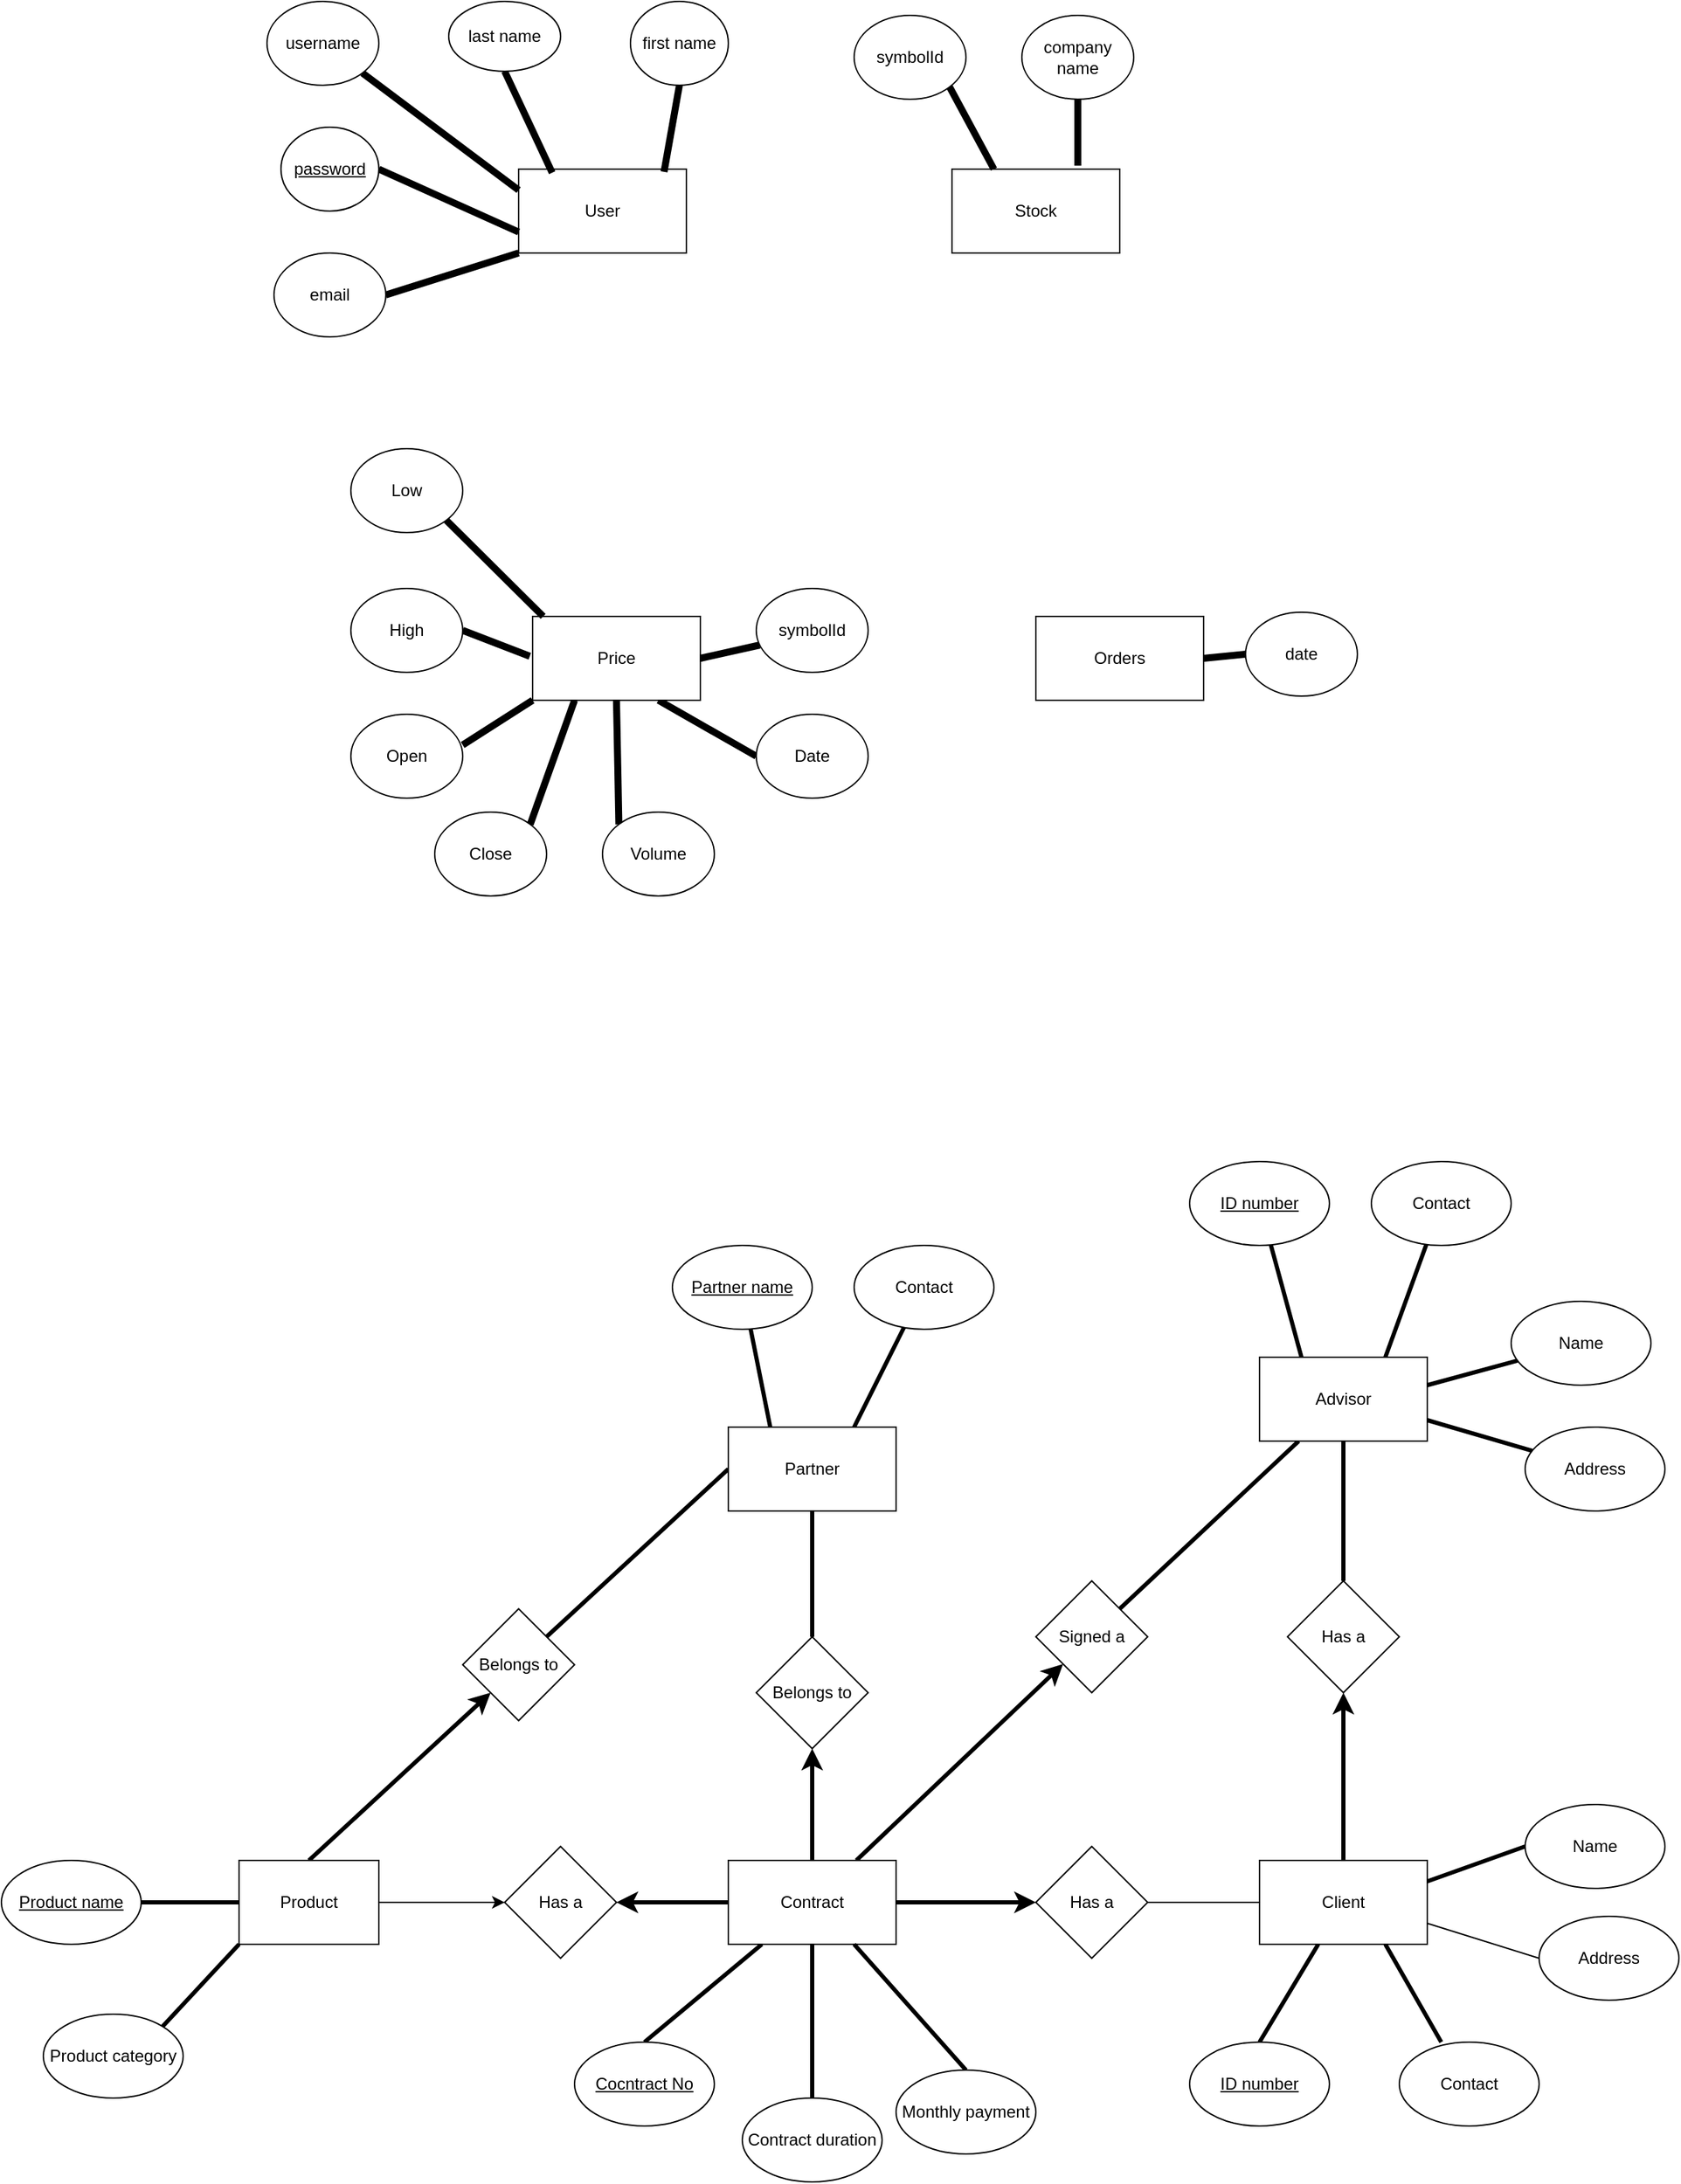 <mxfile>
    <diagram id="om8yZw8j-iLSLd-_QAdh" name="Page-1">
        <mxGraphModel dx="1066" dy="1787" grid="0" gridSize="10" guides="1" tooltips="1" connect="1" arrows="1" fold="1" page="0" pageScale="1" pageWidth="850" pageHeight="1100" math="0" shadow="0">
            <root>
                <mxCell id="0"/>
                <mxCell id="1" parent="0"/>
                <mxCell id="33" style="edgeStyle=none;html=1;exitX=0.5;exitY=1;exitDx=0;exitDy=0;entryX=0.5;entryY=0;entryDx=0;entryDy=0;strokeWidth=3;startArrow=none;startFill=0;endArrow=none;endFill=0;" parent="1" source="2" target="30" edge="1">
                    <mxGeometry relative="1" as="geometry"/>
                </mxCell>
                <mxCell id="51" style="edgeStyle=none;html=1;exitX=0;exitY=0.5;exitDx=0;exitDy=0;entryX=1;entryY=0;entryDx=0;entryDy=0;strokeWidth=3;startArrow=none;startFill=0;endArrow=none;endFill=0;" parent="1" source="2" target="49" edge="1">
                    <mxGeometry relative="1" as="geometry"/>
                </mxCell>
                <mxCell id="2" value="Partner" style="rounded=0;whiteSpace=wrap;html=1;" parent="1" vertex="1">
                    <mxGeometry x="160" y="60" width="120" height="60" as="geometry"/>
                </mxCell>
                <mxCell id="23" style="edgeStyle=none;html=1;endArrow=none;endFill=0;strokeWidth=1;exitX=0;exitY=0.5;exitDx=0;exitDy=0;" parent="1" source="24" target="18" edge="1">
                    <mxGeometry relative="1" as="geometry">
                        <mxPoint x="530" y="400" as="sourcePoint"/>
                    </mxGeometry>
                </mxCell>
                <mxCell id="29" style="edgeStyle=none;html=1;entryX=0.5;entryY=0;entryDx=0;entryDy=0;strokeWidth=3;startArrow=none;startFill=0;endArrow=none;endFill=0;" parent="1" source="13" target="26" edge="1">
                    <mxGeometry relative="1" as="geometry"/>
                </mxCell>
                <mxCell id="37" style="edgeStyle=none;html=1;entryX=1;entryY=0;entryDx=0;entryDy=0;strokeWidth=3;startArrow=none;startFill=0;endArrow=none;endFill=0;" parent="1" source="13" target="35" edge="1">
                    <mxGeometry relative="1" as="geometry">
                        <Array as="points"/>
                    </mxGeometry>
                </mxCell>
                <mxCell id="13" value="Advisor" style="rounded=0;whiteSpace=wrap;html=1;" parent="1" vertex="1">
                    <mxGeometry x="540" y="10" width="120" height="60" as="geometry"/>
                </mxCell>
                <mxCell id="31" style="edgeStyle=none;html=1;exitX=0.5;exitY=0;exitDx=0;exitDy=0;entryX=0.5;entryY=1;entryDx=0;entryDy=0;strokeWidth=3;startArrow=none;startFill=0;endArrow=classic;endFill=1;" parent="1" source="17" target="30" edge="1">
                    <mxGeometry relative="1" as="geometry"/>
                </mxCell>
                <mxCell id="36" style="edgeStyle=none;html=1;strokeWidth=3;startArrow=none;startFill=0;endArrow=classic;endFill=1;" parent="1" source="17" target="35" edge="1">
                    <mxGeometry relative="1" as="geometry"/>
                </mxCell>
                <mxCell id="47" style="edgeStyle=none;html=1;exitX=0;exitY=0.5;exitDx=0;exitDy=0;entryX=1;entryY=0.5;entryDx=0;entryDy=0;strokeWidth=3;startArrow=none;startFill=0;endArrow=classic;endFill=1;" parent="1" source="17" target="44" edge="1">
                    <mxGeometry relative="1" as="geometry"/>
                </mxCell>
                <mxCell id="93" style="edgeStyle=none;html=1;entryX=0.5;entryY=0;entryDx=0;entryDy=0;strokeWidth=3;startArrow=none;startFill=0;endArrow=none;endFill=0;" parent="1" source="17" target="92" edge="1">
                    <mxGeometry relative="1" as="geometry"/>
                </mxCell>
                <mxCell id="97" style="edgeStyle=none;html=1;exitX=0.5;exitY=1;exitDx=0;exitDy=0;strokeWidth=3;startArrow=none;startFill=0;endArrow=none;endFill=0;entryX=0.5;entryY=0;entryDx=0;entryDy=0;" parent="1" source="17" target="98" edge="1">
                    <mxGeometry relative="1" as="geometry">
                        <mxPoint x="220" y="480" as="targetPoint"/>
                    </mxGeometry>
                </mxCell>
                <mxCell id="17" value="Contract" style="rounded=0;whiteSpace=wrap;html=1;" parent="1" vertex="1">
                    <mxGeometry x="160" y="370" width="120" height="60" as="geometry"/>
                </mxCell>
                <mxCell id="25" style="edgeStyle=none;html=1;exitX=0;exitY=0.5;exitDx=0;exitDy=0;entryX=1;entryY=0.5;entryDx=0;entryDy=0;strokeWidth=3;endArrow=none;endFill=0;startArrow=classic;startFill=1;" parent="1" source="18" target="17" edge="1">
                    <mxGeometry relative="1" as="geometry"/>
                </mxCell>
                <mxCell id="18" value="Has a" style="rhombus;whiteSpace=wrap;html=1;" parent="1" vertex="1">
                    <mxGeometry x="380" y="360" width="80" height="80" as="geometry"/>
                </mxCell>
                <mxCell id="28" style="edgeStyle=none;html=1;entryX=0.5;entryY=1;entryDx=0;entryDy=0;strokeWidth=3;startArrow=none;startFill=0;endArrow=classic;endFill=1;" parent="1" source="24" target="26" edge="1">
                    <mxGeometry relative="1" as="geometry"/>
                </mxCell>
                <mxCell id="59" style="edgeStyle=none;html=1;entryX=0.5;entryY=0;entryDx=0;entryDy=0;strokeWidth=3;startArrow=none;startFill=0;endArrow=none;endFill=0;" parent="1" source="24" target="53" edge="1">
                    <mxGeometry relative="1" as="geometry"/>
                </mxCell>
                <mxCell id="60" style="edgeStyle=none;html=1;exitX=1;exitY=0.25;exitDx=0;exitDy=0;entryX=0;entryY=0.5;entryDx=0;entryDy=0;strokeWidth=3;startArrow=none;startFill=0;endArrow=none;endFill=0;" parent="1" source="24" target="40" edge="1">
                    <mxGeometry relative="1" as="geometry"/>
                </mxCell>
                <mxCell id="64" style="edgeStyle=none;html=1;exitX=0.75;exitY=1;exitDx=0;exitDy=0;entryX=0.5;entryY=0;entryDx=0;entryDy=0;strokeWidth=3;startArrow=none;startFill=0;endArrow=none;endFill=0;" parent="1" source="24" edge="1">
                    <mxGeometry relative="1" as="geometry">
                        <mxPoint x="670" y="500" as="targetPoint"/>
                    </mxGeometry>
                </mxCell>
                <mxCell id="24" value="Client" style="rounded=0;whiteSpace=wrap;html=1;" parent="1" vertex="1">
                    <mxGeometry x="540" y="370" width="120" height="60" as="geometry"/>
                </mxCell>
                <mxCell id="26" value="Has a" style="rhombus;whiteSpace=wrap;html=1;" parent="1" vertex="1">
                    <mxGeometry x="560" y="170" width="80" height="80" as="geometry"/>
                </mxCell>
                <mxCell id="30" value="Belongs to" style="rhombus;whiteSpace=wrap;html=1;" parent="1" vertex="1">
                    <mxGeometry x="180" y="210" width="80" height="80" as="geometry"/>
                </mxCell>
                <mxCell id="35" value="Signed a" style="rhombus;whiteSpace=wrap;html=1;" parent="1" vertex="1">
                    <mxGeometry x="380" y="170" width="80" height="80" as="geometry"/>
                </mxCell>
                <mxCell id="61" style="edgeStyle=none;html=1;strokeWidth=3;startArrow=none;startFill=0;endArrow=none;endFill=0;entryX=0.75;entryY=0;entryDx=0;entryDy=0;" parent="1" source="39" target="13" edge="1">
                    <mxGeometry relative="1" as="geometry"/>
                </mxCell>
                <mxCell id="39" value="Contact" style="ellipse;whiteSpace=wrap;html=1;" parent="1" vertex="1">
                    <mxGeometry x="620" y="-130" width="100" height="60" as="geometry"/>
                </mxCell>
                <mxCell id="40" value="Name" style="ellipse;whiteSpace=wrap;html=1;" parent="1" vertex="1">
                    <mxGeometry x="730" y="330" width="100" height="60" as="geometry"/>
                </mxCell>
                <mxCell id="50" style="edgeStyle=none;html=1;exitX=0.5;exitY=0;exitDx=0;exitDy=0;entryX=0;entryY=1;entryDx=0;entryDy=0;strokeWidth=3;startArrow=none;startFill=0;endArrow=classic;endFill=1;" parent="1" source="41" target="49" edge="1">
                    <mxGeometry relative="1" as="geometry"/>
                </mxCell>
                <mxCell id="72" style="edgeStyle=none;html=1;exitX=0;exitY=1;exitDx=0;exitDy=0;entryX=1;entryY=0;entryDx=0;entryDy=0;strokeWidth=3;startArrow=none;startFill=0;endArrow=none;endFill=0;" parent="1" source="41" edge="1">
                    <mxGeometry relative="1" as="geometry">
                        <mxPoint x="-244.645" y="488.787" as="targetPoint"/>
                    </mxGeometry>
                </mxCell>
                <mxCell id="41" value="Product" style="rounded=0;whiteSpace=wrap;html=1;" parent="1" vertex="1">
                    <mxGeometry x="-190" y="370" width="100" height="60" as="geometry"/>
                </mxCell>
                <mxCell id="48" style="edgeStyle=none;html=1;exitX=0;exitY=0.5;exitDx=0;exitDy=0;entryX=1;entryY=0.5;entryDx=0;entryDy=0;strokeWidth=1;startArrow=classic;startFill=1;endArrow=none;endFill=0;" parent="1" source="44" target="41" edge="1">
                    <mxGeometry relative="1" as="geometry"/>
                </mxCell>
                <mxCell id="44" value="Has a" style="rhombus;whiteSpace=wrap;html=1;" parent="1" vertex="1">
                    <mxGeometry y="360" width="80" height="80" as="geometry"/>
                </mxCell>
                <mxCell id="49" value="Belongs to" style="rhombus;whiteSpace=wrap;html=1;" parent="1" vertex="1">
                    <mxGeometry x="-30" y="190" width="80" height="80" as="geometry"/>
                </mxCell>
                <mxCell id="53" value="&lt;u&gt;ID number&lt;/u&gt;" style="ellipse;whiteSpace=wrap;html=1;" parent="1" vertex="1">
                    <mxGeometry x="490" y="500" width="100" height="60" as="geometry"/>
                </mxCell>
                <mxCell id="56" style="edgeStyle=none;html=1;entryX=0.25;entryY=0;entryDx=0;entryDy=0;strokeWidth=3;startArrow=none;startFill=0;endArrow=none;endFill=0;" parent="1" source="55" target="13" edge="1">
                    <mxGeometry relative="1" as="geometry"/>
                </mxCell>
                <mxCell id="55" value="&lt;u&gt;ID number&lt;/u&gt;" style="ellipse;whiteSpace=wrap;html=1;" parent="1" vertex="1">
                    <mxGeometry x="490" y="-130" width="100" height="60" as="geometry"/>
                </mxCell>
                <mxCell id="58" style="edgeStyle=none;html=1;strokeWidth=3;startArrow=none;startFill=0;endArrow=none;endFill=0;" parent="1" source="57" edge="1">
                    <mxGeometry relative="1" as="geometry">
                        <mxPoint x="660" y="30" as="targetPoint"/>
                    </mxGeometry>
                </mxCell>
                <mxCell id="57" value="Name" style="ellipse;whiteSpace=wrap;html=1;" parent="1" vertex="1">
                    <mxGeometry x="720" y="-30" width="100" height="60" as="geometry"/>
                </mxCell>
                <mxCell id="66" style="edgeStyle=none;html=1;entryX=0.25;entryY=0;entryDx=0;entryDy=0;strokeWidth=3;startArrow=none;startFill=0;endArrow=none;endFill=0;" parent="1" source="65" target="2" edge="1">
                    <mxGeometry relative="1" as="geometry"/>
                </mxCell>
                <mxCell id="65" value="&lt;u&gt;Partner name&lt;/u&gt;" style="ellipse;whiteSpace=wrap;html=1;" parent="1" vertex="1">
                    <mxGeometry x="120" y="-70" width="100" height="60" as="geometry"/>
                </mxCell>
                <mxCell id="68" style="edgeStyle=none;html=1;entryX=0;entryY=0.5;entryDx=0;entryDy=0;strokeWidth=3;startArrow=none;startFill=0;endArrow=none;endFill=0;" parent="1" source="67" target="41" edge="1">
                    <mxGeometry relative="1" as="geometry"/>
                </mxCell>
                <mxCell id="67" value="&lt;u&gt;Product name&lt;/u&gt;" style="ellipse;whiteSpace=wrap;html=1;" parent="1" vertex="1">
                    <mxGeometry x="-360" y="370" width="100" height="60" as="geometry"/>
                </mxCell>
                <mxCell id="74" value="Product category" style="ellipse;whiteSpace=wrap;html=1;" parent="1" vertex="1">
                    <mxGeometry x="-330" y="480" width="100" height="60" as="geometry"/>
                </mxCell>
                <mxCell id="83" style="edgeStyle=none;html=1;entryX=0.75;entryY=0;entryDx=0;entryDy=0;strokeWidth=3;startArrow=none;startFill=0;endArrow=none;endFill=0;" parent="1" source="82" target="2" edge="1">
                    <mxGeometry relative="1" as="geometry"/>
                </mxCell>
                <mxCell id="82" value="Contact" style="ellipse;whiteSpace=wrap;html=1;" parent="1" vertex="1">
                    <mxGeometry x="250" y="-70" width="100" height="60" as="geometry"/>
                </mxCell>
                <mxCell id="91" style="edgeStyle=none;html=1;exitX=0;exitY=0.5;exitDx=0;exitDy=0;entryX=1;entryY=0.75;entryDx=0;entryDy=0;strokeWidth=1;startArrow=none;startFill=0;endArrow=none;endFill=0;" parent="1" source="90" target="24" edge="1">
                    <mxGeometry relative="1" as="geometry"/>
                </mxCell>
                <mxCell id="90" value="Address" style="ellipse;whiteSpace=wrap;html=1;" parent="1" vertex="1">
                    <mxGeometry x="740" y="410" width="100" height="60" as="geometry"/>
                </mxCell>
                <mxCell id="92" value="&lt;u&gt;Cocntract No&lt;/u&gt;" style="ellipse;whiteSpace=wrap;html=1;" parent="1" vertex="1">
                    <mxGeometry x="50" y="500" width="100" height="60" as="geometry"/>
                </mxCell>
                <mxCell id="96" style="edgeStyle=none;html=1;entryX=1;entryY=0.75;entryDx=0;entryDy=0;strokeWidth=3;startArrow=none;startFill=0;endArrow=none;endFill=0;" parent="1" source="95" target="13" edge="1">
                    <mxGeometry relative="1" as="geometry"/>
                </mxCell>
                <mxCell id="95" value="Address" style="ellipse;whiteSpace=wrap;html=1;" parent="1" vertex="1">
                    <mxGeometry x="730" y="60" width="100" height="60" as="geometry"/>
                </mxCell>
                <mxCell id="98" value="Contract duration" style="ellipse;whiteSpace=wrap;html=1;" parent="1" vertex="1">
                    <mxGeometry x="170" y="540" width="100" height="60" as="geometry"/>
                </mxCell>
                <mxCell id="99" value="Contact" style="ellipse;whiteSpace=wrap;html=1;" parent="1" vertex="1">
                    <mxGeometry x="640" y="500" width="100" height="60" as="geometry"/>
                </mxCell>
                <mxCell id="104" style="edgeStyle=none;html=1;exitX=0.5;exitY=0;exitDx=0;exitDy=0;entryX=0.75;entryY=1;entryDx=0;entryDy=0;strokeWidth=3;startArrow=none;startFill=0;endArrow=none;endFill=0;" parent="1" source="103" target="17" edge="1">
                    <mxGeometry relative="1" as="geometry"/>
                </mxCell>
                <mxCell id="103" value="Monthly payment" style="ellipse;whiteSpace=wrap;html=1;" parent="1" vertex="1">
                    <mxGeometry x="280" y="520" width="100" height="60" as="geometry"/>
                </mxCell>
                <mxCell id="141" style="edgeStyle=none;html=1;exitX=0;exitY=1;exitDx=0;exitDy=0;entryX=1;entryY=0.367;entryDx=0;entryDy=0;entryPerimeter=0;strokeWidth=5;endArrow=none;endFill=0;" edge="1" parent="1" source="105" target="116">
                    <mxGeometry relative="1" as="geometry"/>
                </mxCell>
                <mxCell id="142" style="edgeStyle=none;html=1;exitX=0.25;exitY=1;exitDx=0;exitDy=0;entryX=1;entryY=0;entryDx=0;entryDy=0;strokeWidth=5;endArrow=none;endFill=0;" edge="1" parent="1" source="105" target="117">
                    <mxGeometry relative="1" as="geometry"/>
                </mxCell>
                <mxCell id="143" style="edgeStyle=none;html=1;exitX=0.5;exitY=1;exitDx=0;exitDy=0;entryX=0;entryY=0;entryDx=0;entryDy=0;strokeWidth=5;endArrow=none;endFill=0;" edge="1" parent="1" source="105" target="125">
                    <mxGeometry relative="1" as="geometry"/>
                </mxCell>
                <mxCell id="144" style="edgeStyle=none;html=1;exitX=0.75;exitY=1;exitDx=0;exitDy=0;entryX=0;entryY=0.5;entryDx=0;entryDy=0;strokeWidth=5;endArrow=none;endFill=0;" edge="1" parent="1" source="105" target="118">
                    <mxGeometry relative="1" as="geometry"/>
                </mxCell>
                <mxCell id="145" style="edgeStyle=none;html=1;exitX=1;exitY=0.5;exitDx=0;exitDy=0;entryX=0.031;entryY=0.675;entryDx=0;entryDy=0;entryPerimeter=0;strokeWidth=5;endArrow=none;endFill=0;" edge="1" parent="1" source="105" target="123">
                    <mxGeometry relative="1" as="geometry"/>
                </mxCell>
                <mxCell id="105" value="Price" style="whiteSpace=wrap;html=1;" parent="1" vertex="1">
                    <mxGeometry x="20" y="-520" width="120" height="60" as="geometry"/>
                </mxCell>
                <mxCell id="106" value="User" style="whiteSpace=wrap;html=1;" parent="1" vertex="1">
                    <mxGeometry x="10" y="-840" width="120" height="60" as="geometry"/>
                </mxCell>
                <mxCell id="107" value="Stock" style="whiteSpace=wrap;html=1;" parent="1" vertex="1">
                    <mxGeometry x="320" y="-840" width="120" height="60" as="geometry"/>
                </mxCell>
                <mxCell id="136" style="edgeStyle=none;html=1;exitX=0.5;exitY=1;exitDx=0;exitDy=0;entryX=0.867;entryY=0.033;entryDx=0;entryDy=0;entryPerimeter=0;endArrow=none;endFill=0;strokeWidth=5;" edge="1" parent="1" source="108" target="106">
                    <mxGeometry relative="1" as="geometry"/>
                </mxCell>
                <mxCell id="108" value="first name" style="ellipse;whiteSpace=wrap;html=1;" parent="1" vertex="1">
                    <mxGeometry x="90" y="-960" width="70" height="60" as="geometry"/>
                </mxCell>
                <mxCell id="137" style="edgeStyle=none;html=1;exitX=0.5;exitY=1;exitDx=0;exitDy=0;entryX=0.2;entryY=0.042;entryDx=0;entryDy=0;entryPerimeter=0;strokeWidth=5;endArrow=none;endFill=0;" edge="1" parent="1" source="109" target="106">
                    <mxGeometry relative="1" as="geometry"/>
                </mxCell>
                <mxCell id="109" value="last name" style="ellipse;whiteSpace=wrap;html=1;" parent="1" vertex="1">
                    <mxGeometry x="-40" y="-960" width="80" height="50" as="geometry"/>
                </mxCell>
                <mxCell id="139" style="edgeStyle=none;html=1;exitX=1;exitY=0.5;exitDx=0;exitDy=0;entryX=0;entryY=0.75;entryDx=0;entryDy=0;strokeWidth=5;endArrow=none;endFill=0;" edge="1" parent="1" source="110" target="106">
                    <mxGeometry relative="1" as="geometry"/>
                </mxCell>
                <mxCell id="110" value="&lt;u&gt;password&lt;/u&gt;" style="ellipse;whiteSpace=wrap;html=1;" parent="1" vertex="1">
                    <mxGeometry x="-160" y="-870" width="70" height="60" as="geometry"/>
                </mxCell>
                <mxCell id="138" style="edgeStyle=none;html=1;exitX=1;exitY=1;exitDx=0;exitDy=0;entryX=0;entryY=0.25;entryDx=0;entryDy=0;strokeWidth=5;endArrow=none;endFill=0;" edge="1" parent="1" source="111" target="106">
                    <mxGeometry relative="1" as="geometry"/>
                </mxCell>
                <mxCell id="111" value="username" style="ellipse;whiteSpace=wrap;html=1;" parent="1" vertex="1">
                    <mxGeometry x="-170" y="-960" width="80" height="60" as="geometry"/>
                </mxCell>
                <mxCell id="149" style="edgeStyle=none;html=1;exitX=0.5;exitY=1;exitDx=0;exitDy=0;strokeWidth=5;endArrow=none;endFill=0;" edge="1" parent="1" source="114">
                    <mxGeometry relative="1" as="geometry">
                        <mxPoint x="410" y="-842.5" as="targetPoint"/>
                    </mxGeometry>
                </mxCell>
                <mxCell id="114" value="company name" style="ellipse;whiteSpace=wrap;html=1;" parent="1" vertex="1">
                    <mxGeometry x="370" y="-950" width="80" height="60" as="geometry"/>
                </mxCell>
                <mxCell id="116" value="Open" style="ellipse;whiteSpace=wrap;html=1;" parent="1" vertex="1">
                    <mxGeometry x="-110" y="-450" width="80" height="60" as="geometry"/>
                </mxCell>
                <mxCell id="117" value="Close" style="ellipse;whiteSpace=wrap;html=1;" parent="1" vertex="1">
                    <mxGeometry x="-50" y="-380" width="80" height="60" as="geometry"/>
                </mxCell>
                <mxCell id="118" value="Date" style="ellipse;whiteSpace=wrap;html=1;" parent="1" vertex="1">
                    <mxGeometry x="180" y="-450" width="80" height="60" as="geometry"/>
                </mxCell>
                <mxCell id="140" style="edgeStyle=none;html=1;exitX=1;exitY=0.5;exitDx=0;exitDy=0;entryX=0;entryY=1;entryDx=0;entryDy=0;strokeWidth=5;endArrow=none;endFill=0;" edge="1" parent="1" source="119" target="106">
                    <mxGeometry relative="1" as="geometry"/>
                </mxCell>
                <mxCell id="119" value="email" style="ellipse;whiteSpace=wrap;html=1;" parent="1" vertex="1">
                    <mxGeometry x="-165" y="-780" width="80" height="60" as="geometry"/>
                </mxCell>
                <mxCell id="147" style="edgeStyle=none;html=1;exitX=1;exitY=1;exitDx=0;exitDy=0;entryX=0.063;entryY=0;entryDx=0;entryDy=0;entryPerimeter=0;strokeWidth=5;endArrow=none;endFill=0;" edge="1" parent="1" source="121" target="105">
                    <mxGeometry relative="1" as="geometry"/>
                </mxCell>
                <mxCell id="121" value="Low" style="ellipse;whiteSpace=wrap;html=1;" parent="1" vertex="1">
                    <mxGeometry x="-110" y="-640" width="80" height="60" as="geometry"/>
                </mxCell>
                <mxCell id="146" style="edgeStyle=none;html=1;exitX=1;exitY=0.5;exitDx=0;exitDy=0;strokeWidth=5;endArrow=none;endFill=0;" edge="1" parent="1" source="122">
                    <mxGeometry relative="1" as="geometry">
                        <mxPoint x="18" y="-491.5" as="targetPoint"/>
                    </mxGeometry>
                </mxCell>
                <mxCell id="122" value="High" style="ellipse;whiteSpace=wrap;html=1;" parent="1" vertex="1">
                    <mxGeometry x="-110" y="-540" width="80" height="60" as="geometry"/>
                </mxCell>
                <mxCell id="123" value="symbolId" style="ellipse;whiteSpace=wrap;html=1;" parent="1" vertex="1">
                    <mxGeometry x="180" y="-540" width="80" height="60" as="geometry"/>
                </mxCell>
                <mxCell id="125" value="Volume" style="ellipse;whiteSpace=wrap;html=1;" parent="1" vertex="1">
                    <mxGeometry x="70" y="-380" width="80" height="60" as="geometry"/>
                </mxCell>
                <mxCell id="148" style="edgeStyle=none;html=1;exitX=1;exitY=1;exitDx=0;exitDy=0;entryX=0.25;entryY=0;entryDx=0;entryDy=0;strokeWidth=5;endArrow=none;endFill=0;" edge="1" parent="1" source="126" target="107">
                    <mxGeometry relative="1" as="geometry"/>
                </mxCell>
                <mxCell id="126" value="symbolId" style="ellipse;whiteSpace=wrap;html=1;" parent="1" vertex="1">
                    <mxGeometry x="250" y="-950" width="80" height="60" as="geometry"/>
                </mxCell>
                <mxCell id="127" value="Orders" style="whiteSpace=wrap;html=1;" vertex="1" parent="1">
                    <mxGeometry x="380" y="-520" width="120" height="60" as="geometry"/>
                </mxCell>
                <mxCell id="151" style="edgeStyle=none;html=1;exitX=0;exitY=0.5;exitDx=0;exitDy=0;entryX=1;entryY=0.5;entryDx=0;entryDy=0;strokeWidth=5;endArrow=none;endFill=0;" edge="1" parent="1" source="150" target="127">
                    <mxGeometry relative="1" as="geometry"/>
                </mxCell>
                <mxCell id="150" value="date" style="ellipse;whiteSpace=wrap;html=1;" vertex="1" parent="1">
                    <mxGeometry x="530" y="-523" width="80" height="60" as="geometry"/>
                </mxCell>
            </root>
        </mxGraphModel>
    </diagram>
</mxfile>